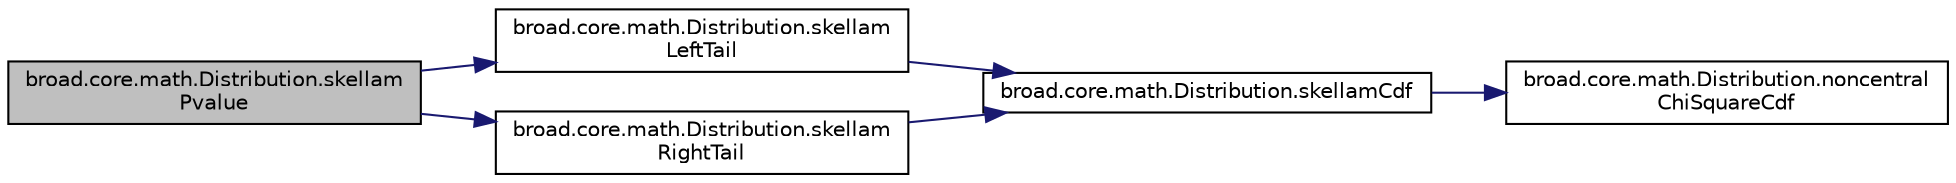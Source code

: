 digraph "broad.core.math.Distribution.skellamPvalue"
{
  edge [fontname="Helvetica",fontsize="10",labelfontname="Helvetica",labelfontsize="10"];
  node [fontname="Helvetica",fontsize="10",shape=record];
  rankdir="LR";
  Node1 [label="broad.core.math.Distribution.skellam\lPvalue",height=0.2,width=0.4,color="black", fillcolor="grey75", style="filled" fontcolor="black"];
  Node1 -> Node2 [color="midnightblue",fontsize="10",style="solid",fontname="Helvetica"];
  Node2 [label="broad.core.math.Distribution.skellam\lLeftTail",height=0.2,width=0.4,color="black", fillcolor="white", style="filled",URL="$classbroad_1_1core_1_1math_1_1_distribution.html#ac3e4c327184f1372573b3fb1234b24c6"];
  Node2 -> Node3 [color="midnightblue",fontsize="10",style="solid",fontname="Helvetica"];
  Node3 [label="broad.core.math.Distribution.skellamCdf",height=0.2,width=0.4,color="black", fillcolor="white", style="filled",URL="$classbroad_1_1core_1_1math_1_1_distribution.html#a73bea7f039165ac6fcf44985214db058"];
  Node3 -> Node4 [color="midnightblue",fontsize="10",style="solid",fontname="Helvetica"];
  Node4 [label="broad.core.math.Distribution.noncentral\lChiSquareCdf",height=0.2,width=0.4,color="black", fillcolor="white", style="filled",URL="$classbroad_1_1core_1_1math_1_1_distribution.html#af9a429d1ca0e03e86e42d0e3cc9650d8"];
  Node1 -> Node5 [color="midnightblue",fontsize="10",style="solid",fontname="Helvetica"];
  Node5 [label="broad.core.math.Distribution.skellam\lRightTail",height=0.2,width=0.4,color="black", fillcolor="white", style="filled",URL="$classbroad_1_1core_1_1math_1_1_distribution.html#a7257c404df002835e41fa723963ca9db"];
  Node5 -> Node3 [color="midnightblue",fontsize="10",style="solid",fontname="Helvetica"];
}
